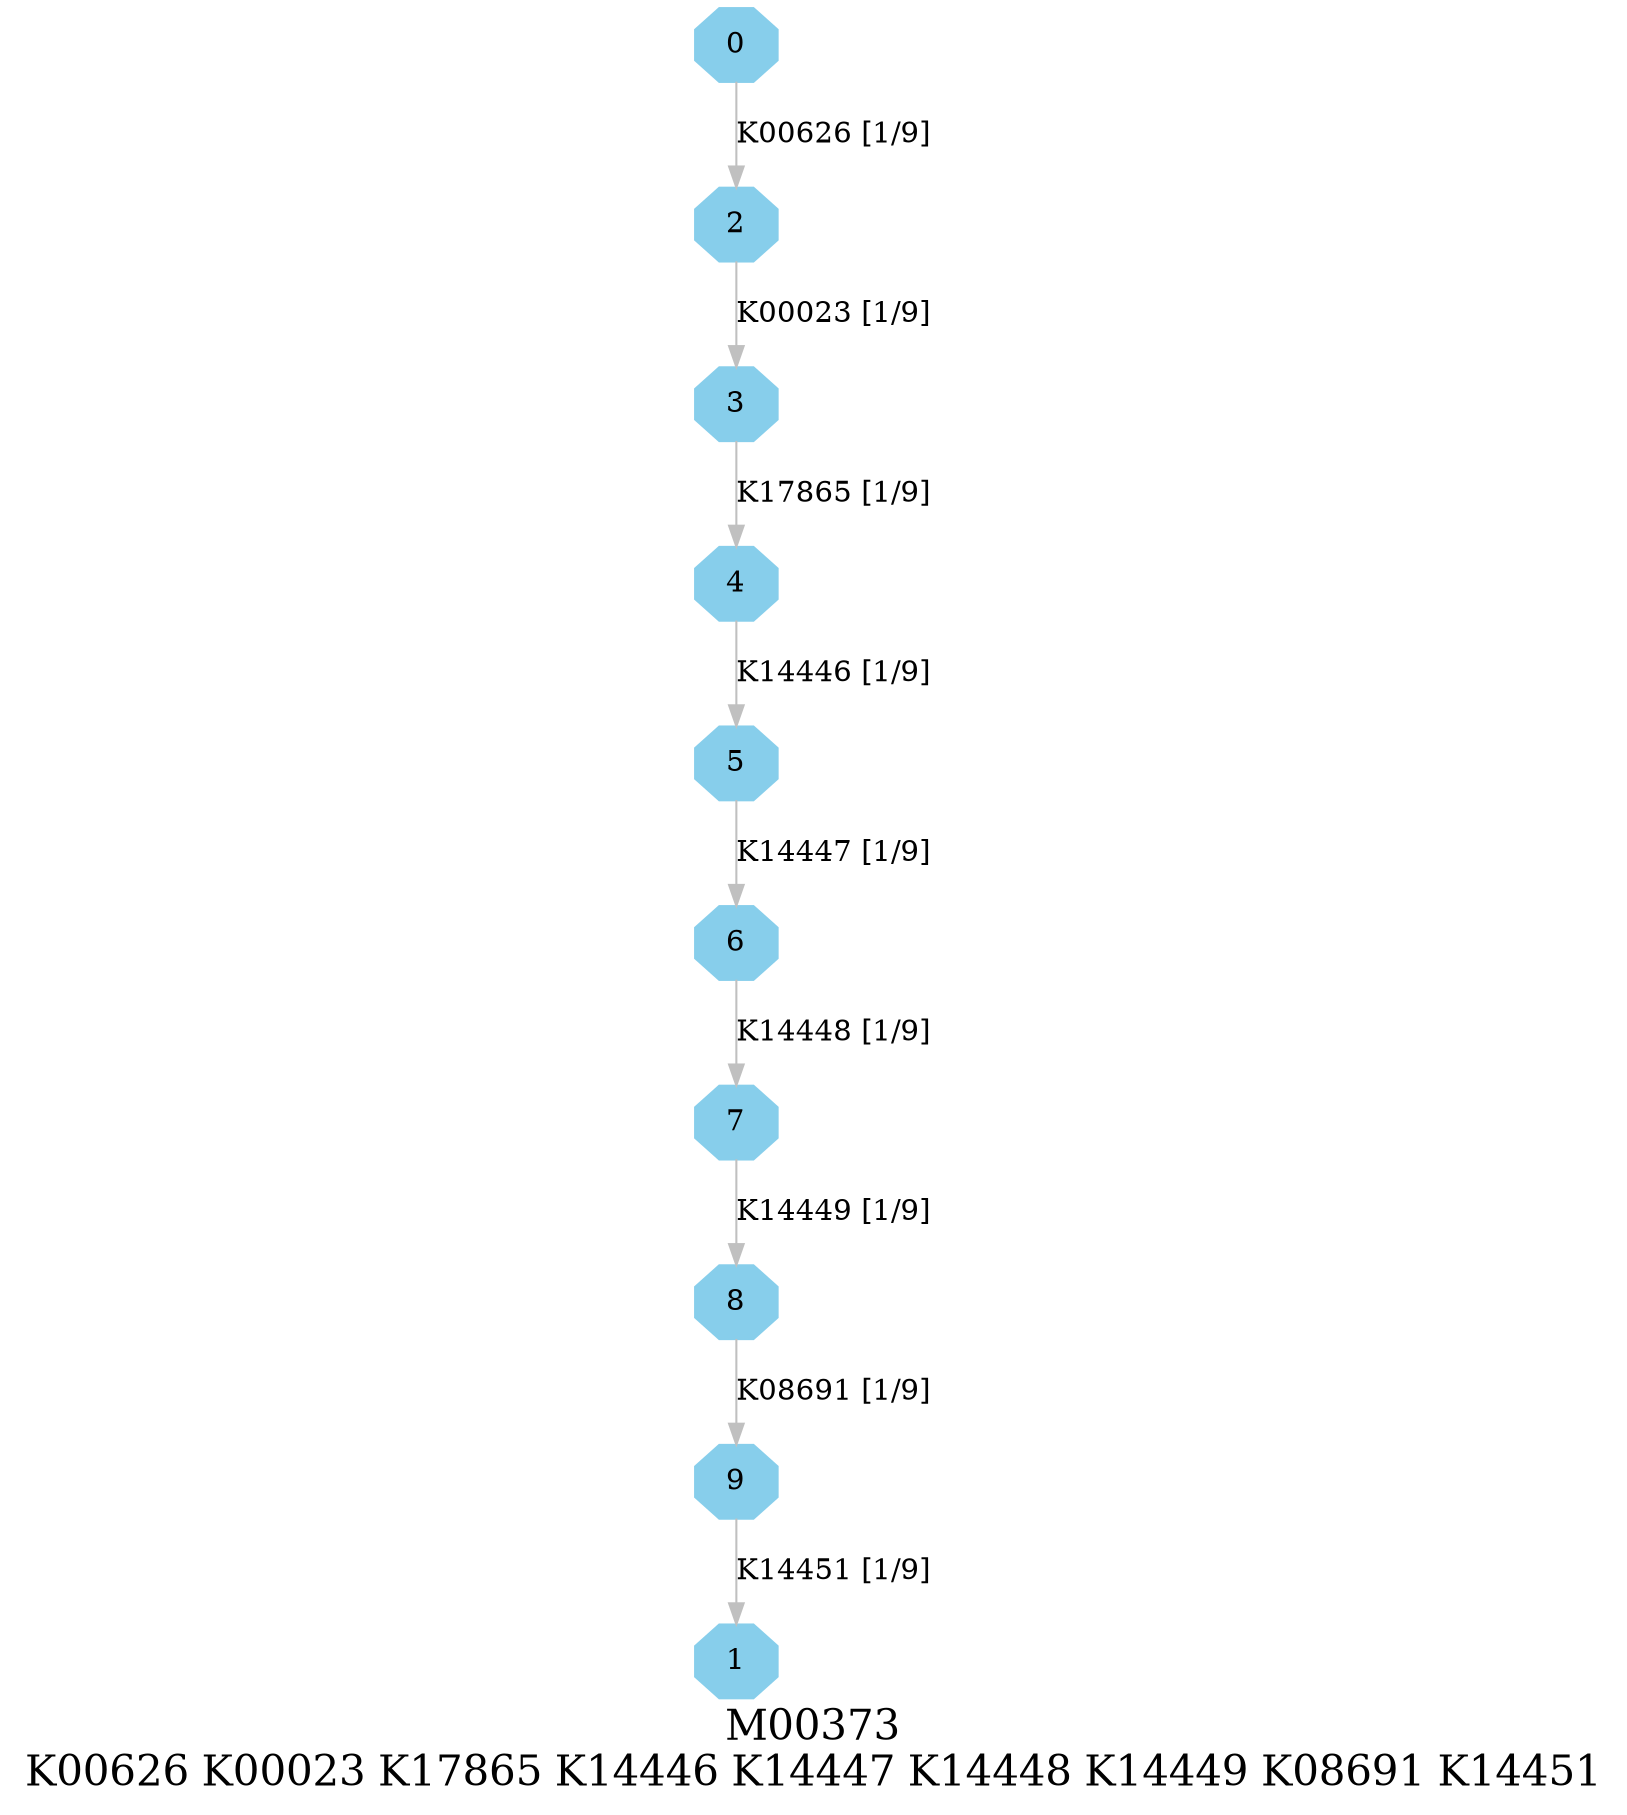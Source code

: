 digraph G {
graph [label="M00373
K00626 K00023 K17865 K14446 K14447 K14448 K14449 K08691 K14451",fontsize=20];
node [shape=box,style=filled];
edge [len=3,color=grey];
{node [width=.3,height=.3,shape=octagon,style=filled,color=skyblue] 0 1 2 3 4 5 6 7 8 9 }
0 -> 2 [label="K00626 [1/9]"];
2 -> 3 [label="K00023 [1/9]"];
3 -> 4 [label="K17865 [1/9]"];
4 -> 5 [label="K14446 [1/9]"];
5 -> 6 [label="K14447 [1/9]"];
6 -> 7 [label="K14448 [1/9]"];
7 -> 8 [label="K14449 [1/9]"];
8 -> 9 [label="K08691 [1/9]"];
9 -> 1 [label="K14451 [1/9]"];
}